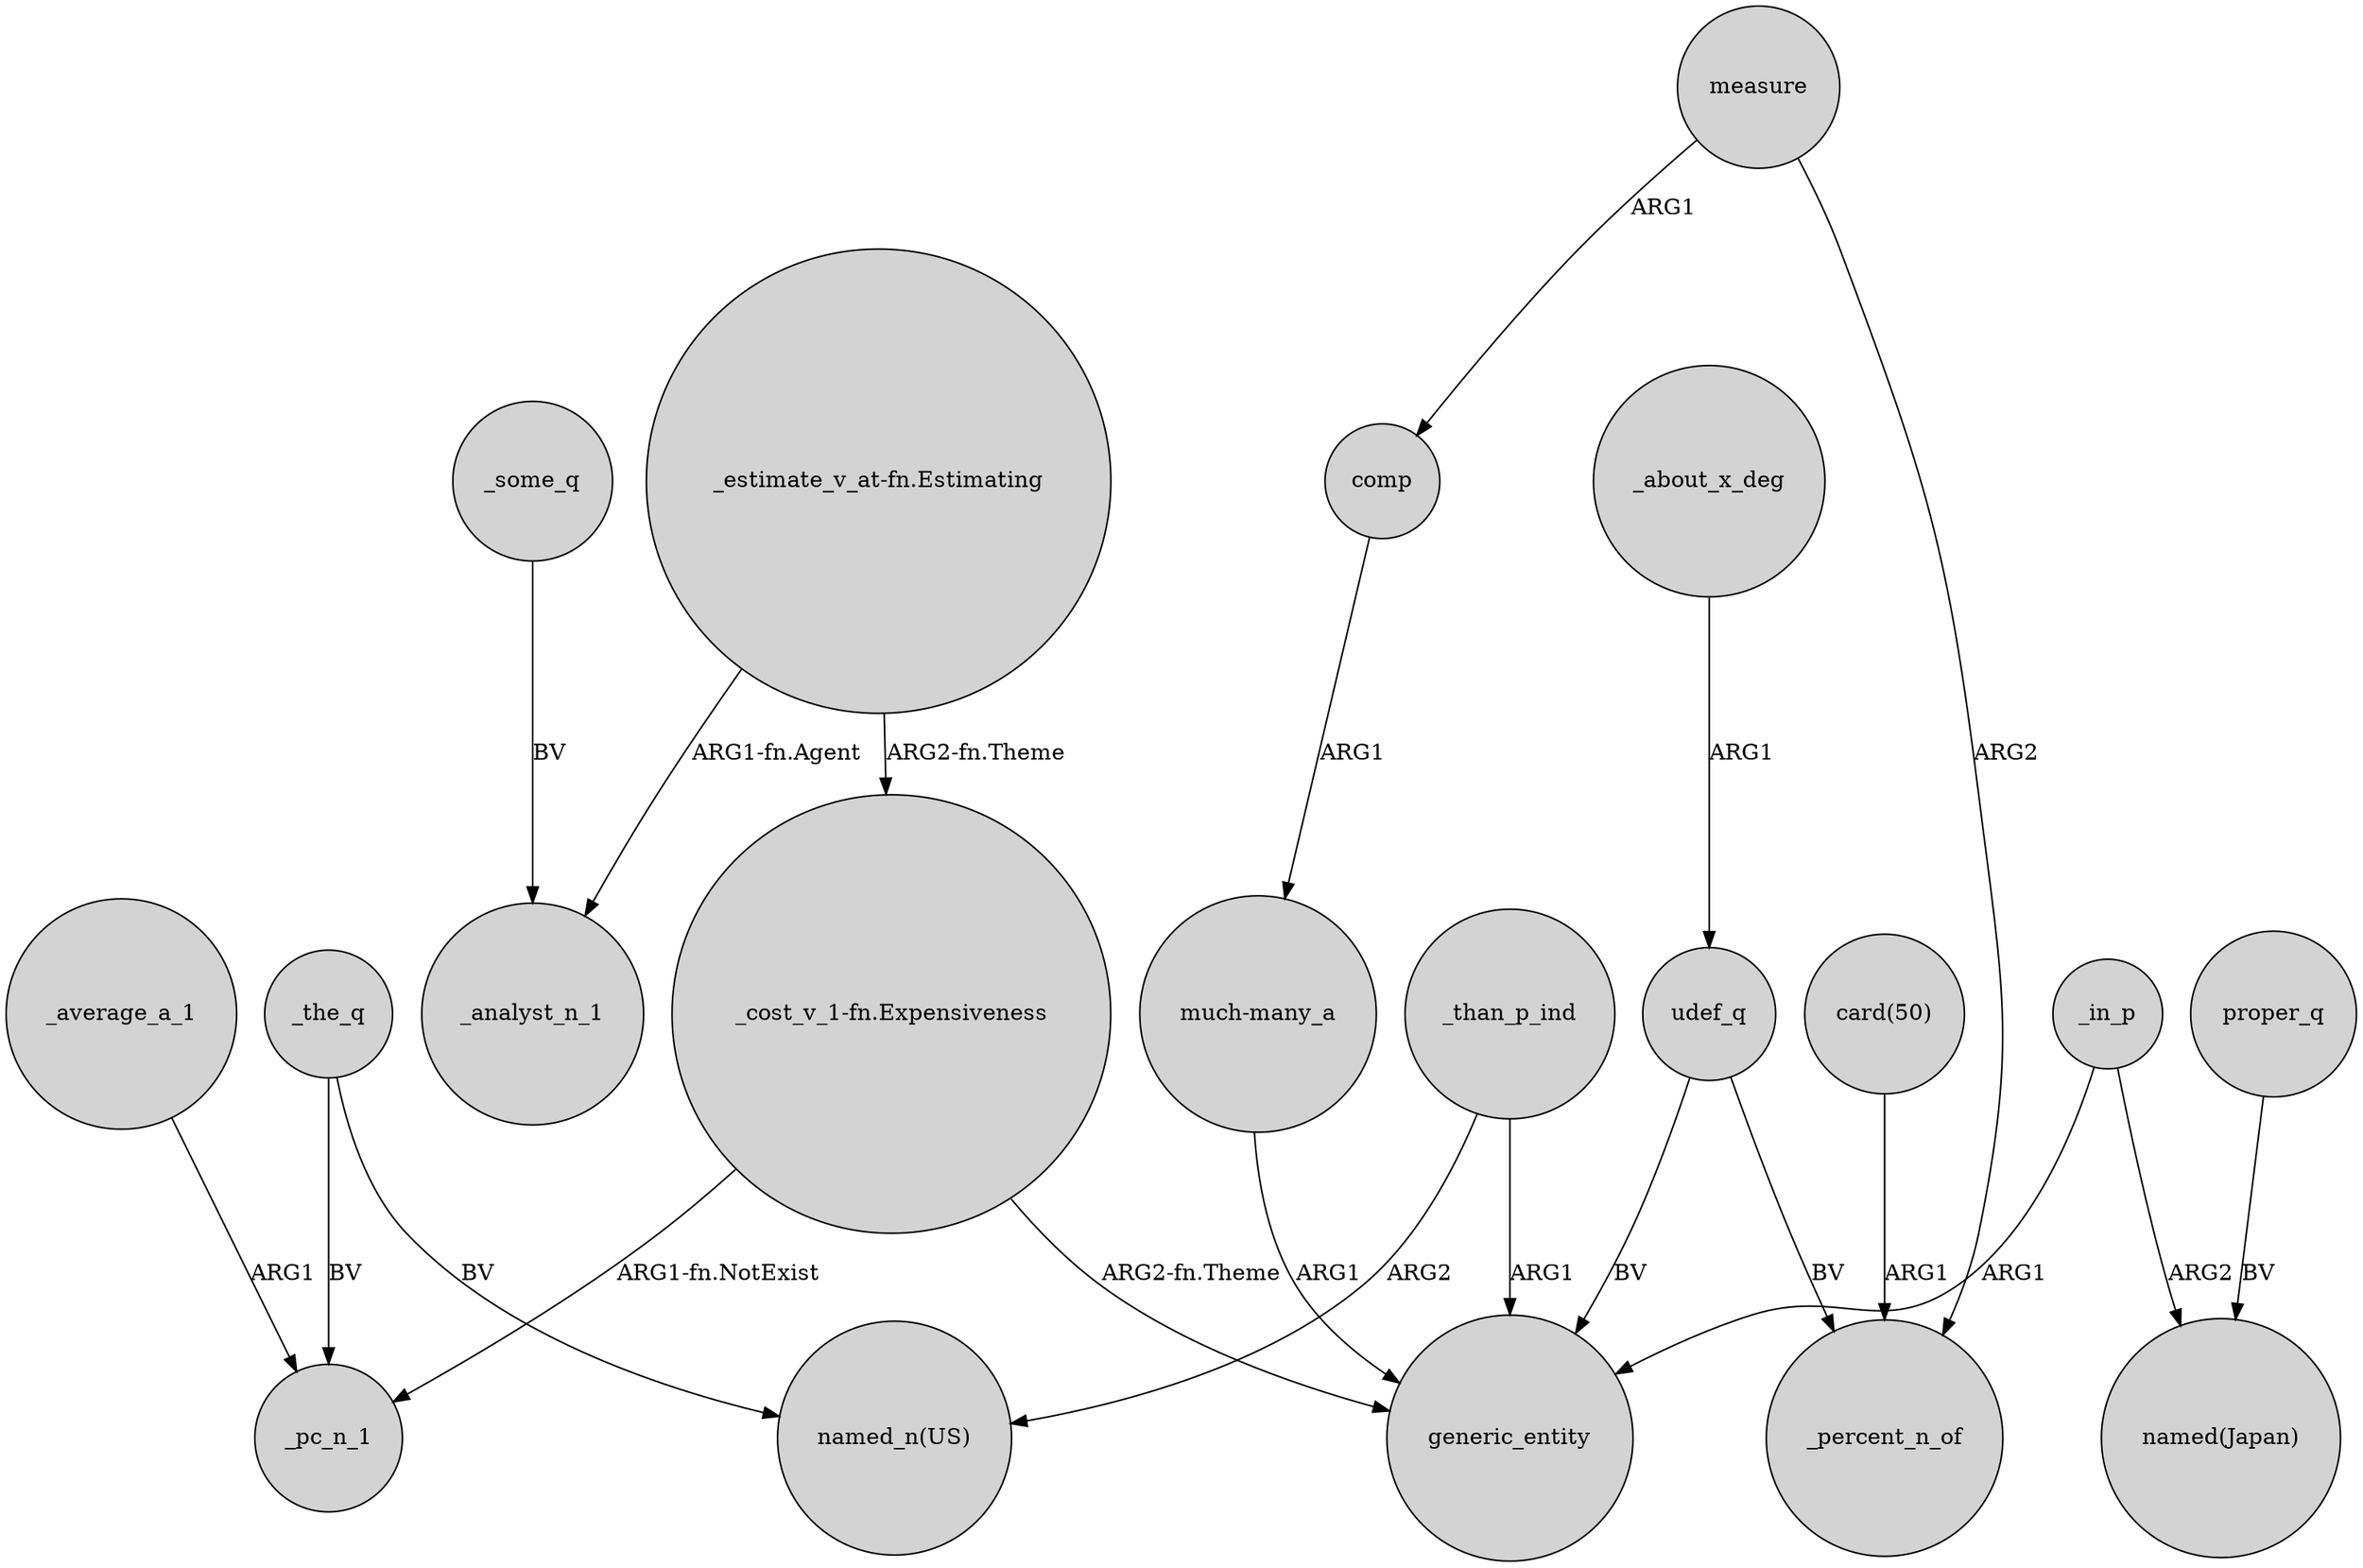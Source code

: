 digraph {
	node [shape=circle style=filled]
	"_estimate_v_at-fn.Estimating" -> _analyst_n_1 [label="ARG1-fn.Agent"]
	_average_a_1 -> _pc_n_1 [label=ARG1]
	udef_q -> generic_entity [label=BV]
	"much-many_a" -> generic_entity [label=ARG1]
	measure -> comp [label=ARG1]
	_about_x_deg -> udef_q [label=ARG1]
	"_cost_v_1-fn.Expensiveness" -> generic_entity [label="ARG2-fn.Theme"]
	proper_q -> "named(Japan)" [label=BV]
	_the_q -> "named_n(US)" [label=BV]
	"card(50)" -> _percent_n_of [label=ARG1]
	comp -> "much-many_a" [label=ARG1]
	measure -> _percent_n_of [label=ARG2]
	_some_q -> _analyst_n_1 [label=BV]
	_than_p_ind -> "named_n(US)" [label=ARG2]
	"_estimate_v_at-fn.Estimating" -> "_cost_v_1-fn.Expensiveness" [label="ARG2-fn.Theme"]
	_the_q -> _pc_n_1 [label=BV]
	udef_q -> _percent_n_of [label=BV]
	_in_p -> generic_entity [label=ARG1]
	_than_p_ind -> generic_entity [label=ARG1]
	_in_p -> "named(Japan)" [label=ARG2]
	"_cost_v_1-fn.Expensiveness" -> _pc_n_1 [label="ARG1-fn.NotExist"]
}
